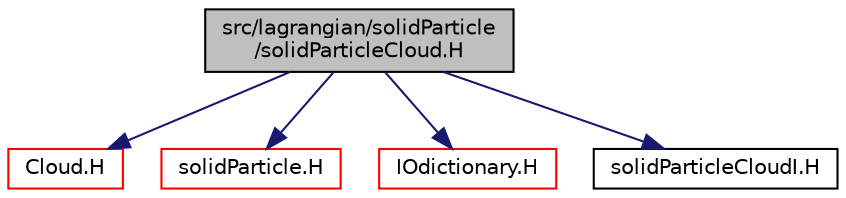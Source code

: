 digraph "src/lagrangian/solidParticle/solidParticleCloud.H"
{
  bgcolor="transparent";
  edge [fontname="Helvetica",fontsize="10",labelfontname="Helvetica",labelfontsize="10"];
  node [fontname="Helvetica",fontsize="10",shape=record];
  Node1 [label="src/lagrangian/solidParticle\l/solidParticleCloud.H",height=0.2,width=0.4,color="black", fillcolor="grey75", style="filled", fontcolor="black"];
  Node1 -> Node2 [color="midnightblue",fontsize="10",style="solid",fontname="Helvetica"];
  Node2 [label="Cloud.H",height=0.2,width=0.4,color="red",URL="$a06463.html"];
  Node1 -> Node3 [color="midnightblue",fontsize="10",style="solid",fontname="Helvetica"];
  Node3 [label="solidParticle.H",height=0.2,width=0.4,color="red",URL="$a07081.html"];
  Node1 -> Node4 [color="midnightblue",fontsize="10",style="solid",fontname="Helvetica"];
  Node4 [label="IOdictionary.H",height=0.2,width=0.4,color="red",URL="$a07884.html"];
  Node1 -> Node5 [color="midnightblue",fontsize="10",style="solid",fontname="Helvetica"];
  Node5 [label="solidParticleCloudI.H",height=0.2,width=0.4,color="black",URL="$a07084.html"];
}
